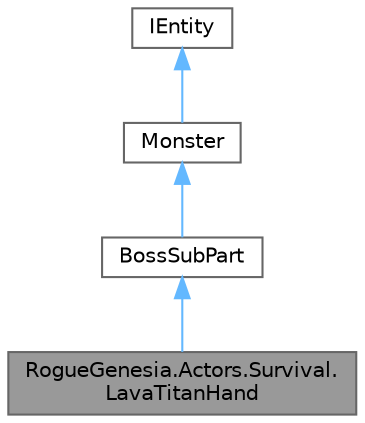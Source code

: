 digraph "RogueGenesia.Actors.Survival.LavaTitanHand"
{
 // LATEX_PDF_SIZE
  bgcolor="transparent";
  edge [fontname=Helvetica,fontsize=10,labelfontname=Helvetica,labelfontsize=10];
  node [fontname=Helvetica,fontsize=10,shape=box,height=0.2,width=0.4];
  Node1 [label="RogueGenesia.Actors.Survival.\lLavaTitanHand",height=0.2,width=0.4,color="gray40", fillcolor="grey60", style="filled", fontcolor="black",tooltip=" "];
  Node2 -> Node1 [dir="back",color="steelblue1",style="solid"];
  Node2 [label="BossSubPart",height=0.2,width=0.4,color="gray40", fillcolor="white", style="filled",URL="$class_rogue_genesia_1_1_actors_1_1_survival_1_1_boss_sub_part.html",tooltip=" "];
  Node3 -> Node2 [dir="back",color="steelblue1",style="solid"];
  Node3 [label="Monster",height=0.2,width=0.4,color="gray40", fillcolor="white", style="filled",URL="$class_rogue_genesia_1_1_actors_1_1_survival_1_1_monster.html",tooltip=" "];
  Node4 -> Node3 [dir="back",color="steelblue1",style="solid"];
  Node4 [label="IEntity",height=0.2,width=0.4,color="gray40", fillcolor="white", style="filled",URL="$interface_rogue_genesia_1_1_actors_1_1_survival_1_1_i_entity.html",tooltip=" "];
}
